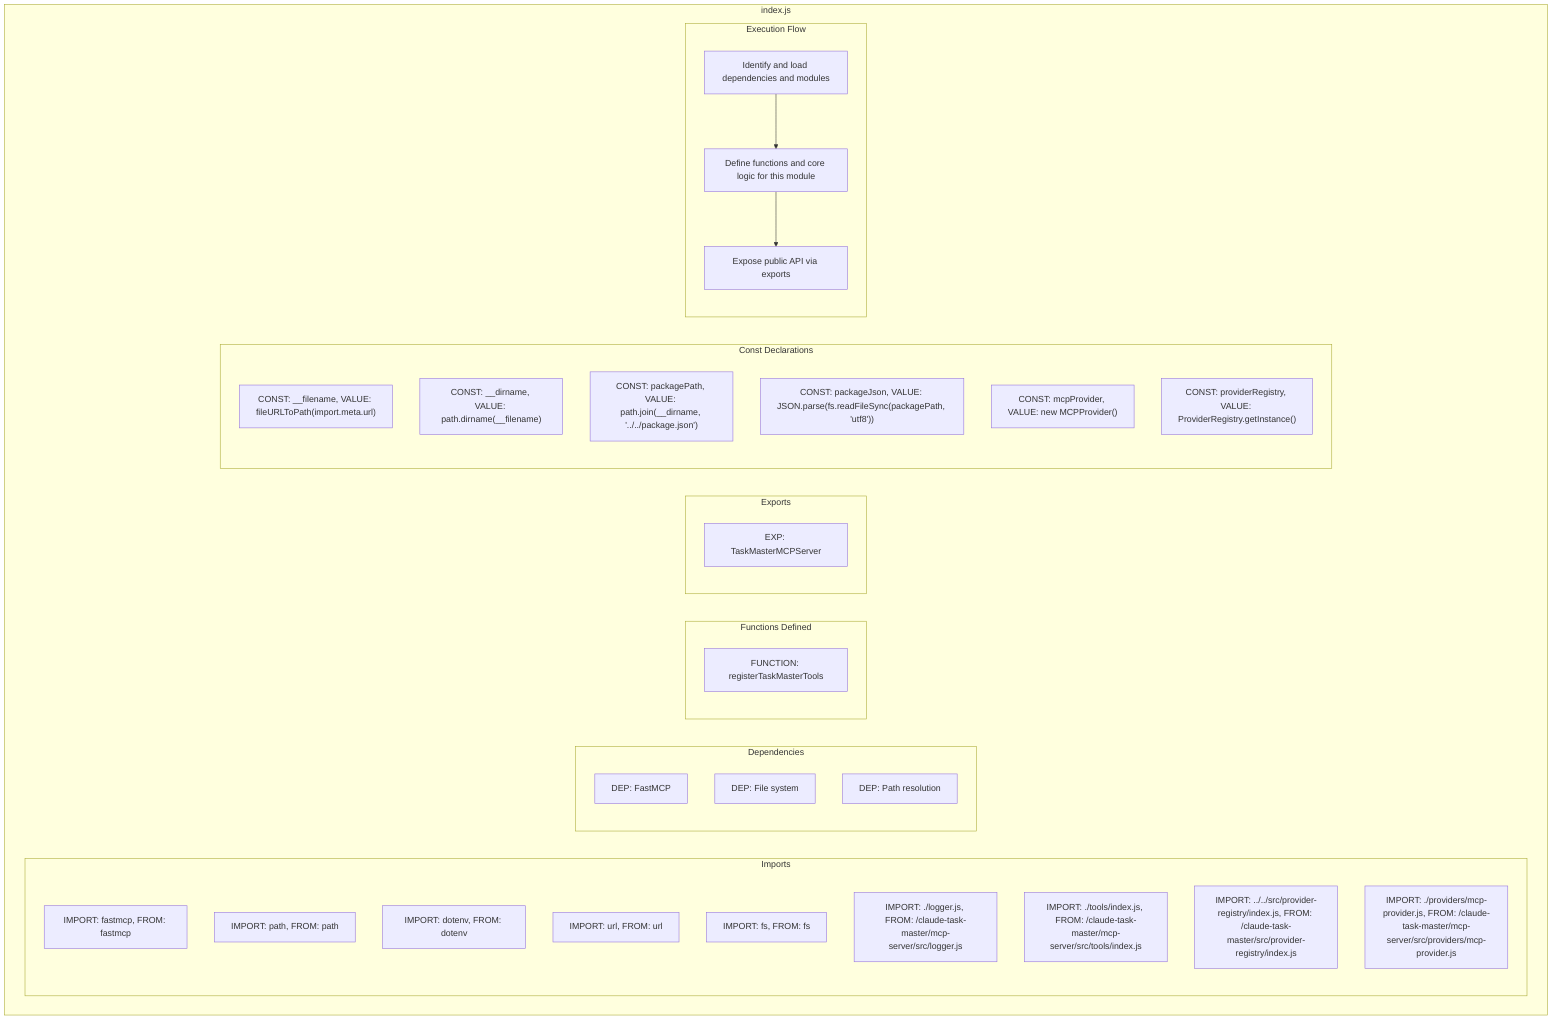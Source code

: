 flowchart TB
    subgraph Imports["Imports"]
        I1["IMPORT: fastmcp, FROM: fastmcp"]
        I2["IMPORT: path, FROM: path"]
        I3["IMPORT: dotenv, FROM: dotenv"]
        I4["IMPORT: url, FROM: url"]
        I5["IMPORT: fs, FROM: fs"]
        I6["IMPORT: ./logger.js, FROM: /claude-task-master/mcp-server/src/logger.js"]
        I7["IMPORT: ./tools/index.js, FROM: /claude-task-master/mcp-server/src/tools/index.js"]
        I8["IMPORT: ../../src/provider-registry/index.js, FROM: /claude-task-master/src/provider-registry/index.js"]
        I9["IMPORT: ./providers/mcp-provider.js, FROM: /claude-task-master/mcp-server/src/providers/mcp-provider.js"]
    end
    subgraph Dependencies["Dependencies"]
        D1["DEP: FastMCP"]
        D2["DEP: File system"]
        D3["DEP: Path resolution"]
    end
    subgraph FunctionsDefined["Functions Defined"]
        FU1["FUNCTION: registerTaskMasterTools"]
    end
    subgraph Exports["Exports"]
        E1["EXP: TaskMasterMCPServer"]
    end
    subgraph Constants["Const Declarations"]
        C1["CONST: __filename, VALUE: fileURLToPath(import.meta.url)"]
        C2["CONST: __dirname, VALUE: path.dirname(__filename)"]
        C3["CONST: packagePath, VALUE: path.join(__dirname, '../../package.json')"]
        C4["CONST: packageJson, VALUE: JSON.parse(fs.readFileSync(packagePath, 'utf8'))"]
        C5["CONST: mcpProvider, VALUE: new MCPProvider()"]
        C6["CONST: providerRegistry, VALUE: ProviderRegistry.getInstance()"]
    end
    subgraph ExecutionFlow["Execution Flow"]
        FL1["Identify and load dependencies and modules"]
        FL2["Define functions and core logic for this module"]
        FL3["Expose public API via exports"]
    end
    subgraph FileName["index.js"]
        Imports
        Dependencies
        FunctionsDefined
        Exports
        Constants
        ExecutionFlow
    end
    FL1 --> FL2
    FL2 --> FL3
